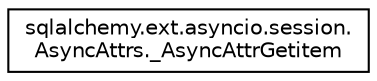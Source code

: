 digraph "Graphical Class Hierarchy"
{
 // LATEX_PDF_SIZE
  edge [fontname="Helvetica",fontsize="10",labelfontname="Helvetica",labelfontsize="10"];
  node [fontname="Helvetica",fontsize="10",shape=record];
  rankdir="LR";
  Node0 [label="sqlalchemy.ext.asyncio.session.\lAsyncAttrs._AsyncAttrGetitem",height=0.2,width=0.4,color="black", fillcolor="white", style="filled",URL="$classsqlalchemy_1_1ext_1_1asyncio_1_1session_1_1AsyncAttrs_1_1__AsyncAttrGetitem.html",tooltip=" "];
}
